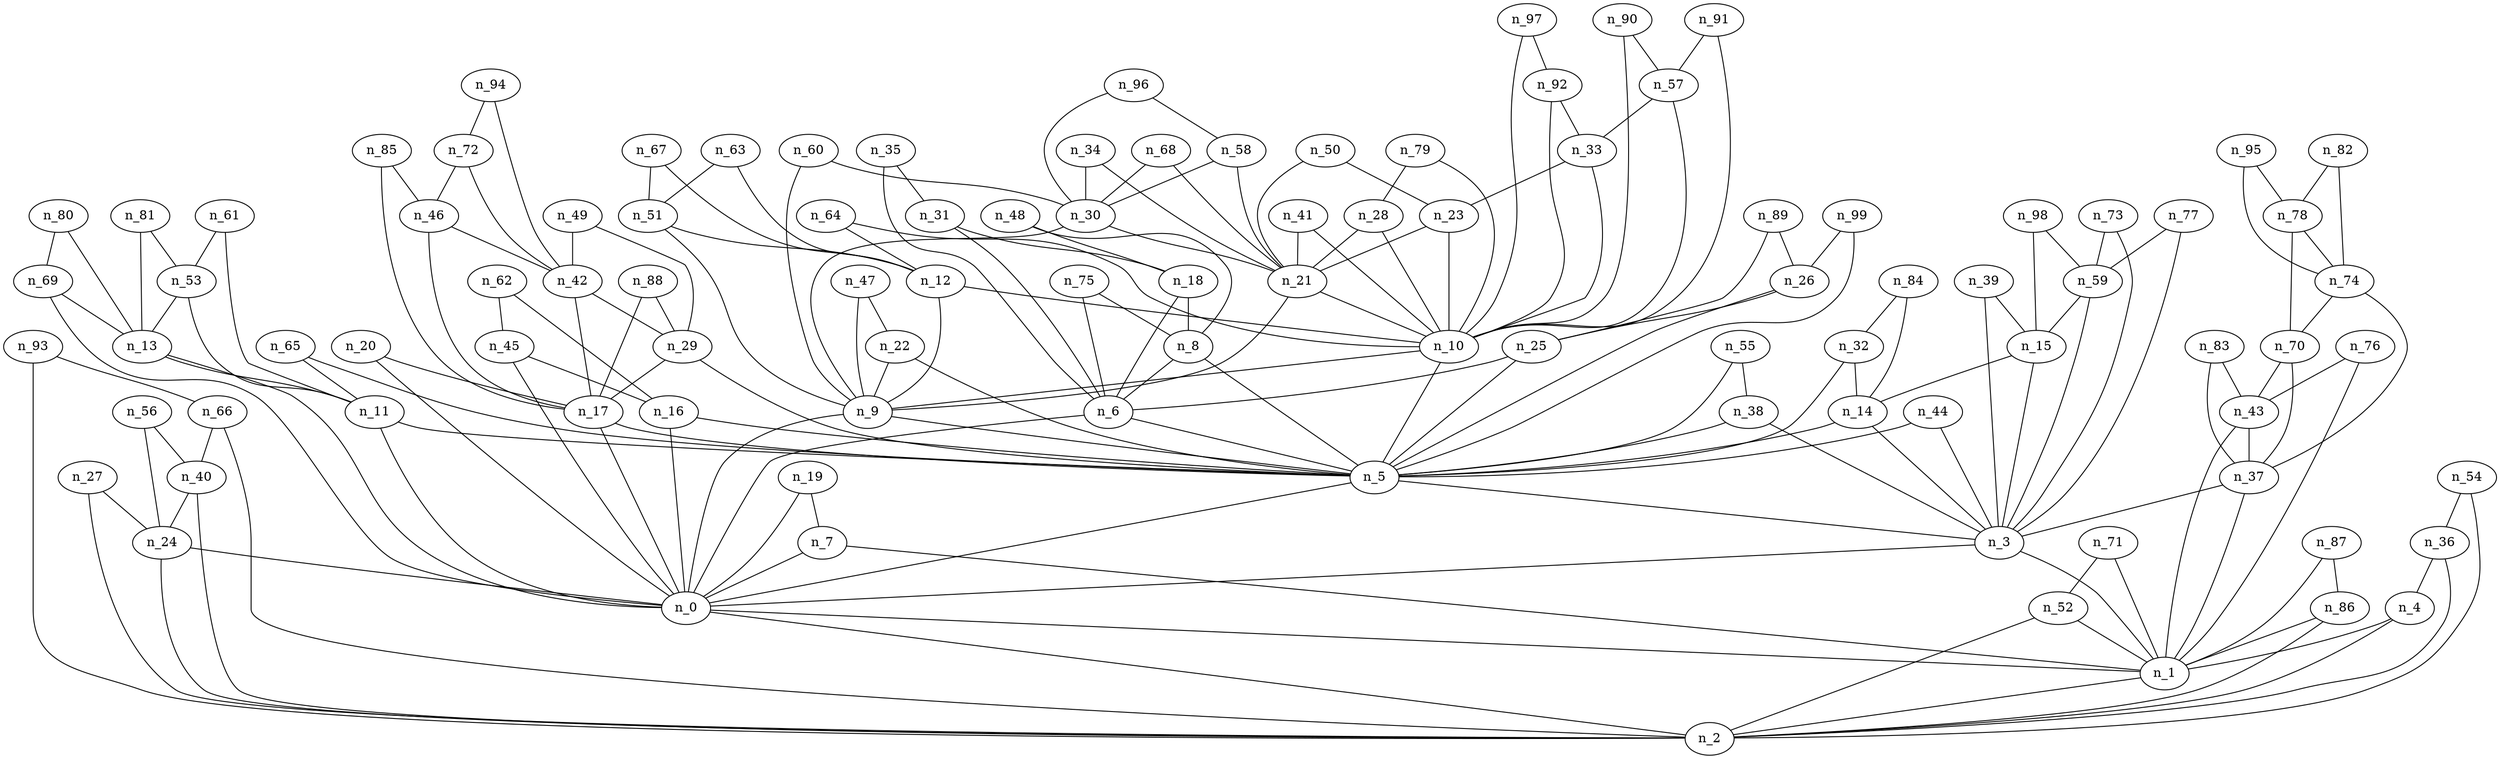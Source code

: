 graph grafoDorogovtsevMendes_100  {
n_0;
n_1;
n_2;
n_3;
n_4;
n_5;
n_6;
n_7;
n_8;
n_9;
n_10;
n_11;
n_12;
n_13;
n_14;
n_15;
n_16;
n_17;
n_18;
n_19;
n_20;
n_21;
n_22;
n_23;
n_24;
n_25;
n_26;
n_27;
n_28;
n_29;
n_30;
n_31;
n_32;
n_33;
n_34;
n_35;
n_36;
n_37;
n_38;
n_39;
n_40;
n_41;
n_42;
n_43;
n_44;
n_45;
n_46;
n_47;
n_48;
n_49;
n_50;
n_51;
n_52;
n_53;
n_54;
n_55;
n_56;
n_57;
n_58;
n_59;
n_60;
n_61;
n_62;
n_63;
n_64;
n_65;
n_66;
n_67;
n_68;
n_69;
n_70;
n_71;
n_72;
n_73;
n_74;
n_75;
n_76;
n_77;
n_78;
n_79;
n_80;
n_81;
n_82;
n_83;
n_84;
n_85;
n_86;
n_87;
n_88;
n_89;
n_90;
n_91;
n_92;
n_93;
n_94;
n_95;
n_96;
n_97;
n_98;
n_99;
n_0 -- n_1;
n_1 -- n_2;
n_2 -- n_0;
n_3 -- n_0;
n_3 -- n_1;
n_4 -- n_1;
n_4 -- n_2;
n_5 -- n_3;
n_5 -- n_0;
n_6 -- n_5;
n_6 -- n_0;
n_7 -- n_0;
n_7 -- n_1;
n_8 -- n_6;
n_8 -- n_5;
n_9 -- n_5;
n_9 -- n_0;
n_10 -- n_9;
n_10 -- n_5;
n_11 -- n_5;
n_11 -- n_0;
n_12 -- n_10;
n_12 -- n_9;
n_13 -- n_11;
n_13 -- n_0;
n_14 -- n_5;
n_14 -- n_3;
n_15 -- n_14;
n_15 -- n_3;
n_16 -- n_5;
n_16 -- n_0;
n_17 -- n_5;
n_17 -- n_0;
n_18 -- n_8;
n_18 -- n_6;
n_19 -- n_7;
n_19 -- n_0;
n_20 -- n_17;
n_20 -- n_0;
n_21 -- n_10;
n_21 -- n_9;
n_22 -- n_9;
n_22 -- n_5;
n_23 -- n_21;
n_23 -- n_10;
n_24 -- n_2;
n_24 -- n_0;
n_25 -- n_6;
n_25 -- n_5;
n_26 -- n_25;
n_26 -- n_5;
n_27 -- n_24;
n_27 -- n_2;
n_28 -- n_21;
n_28 -- n_10;
n_29 -- n_17;
n_29 -- n_5;
n_30 -- n_21;
n_30 -- n_9;
n_31 -- n_18;
n_31 -- n_6;
n_32 -- n_14;
n_32 -- n_5;
n_33 -- n_23;
n_33 -- n_10;
n_34 -- n_30;
n_34 -- n_21;
n_35 -- n_31;
n_35 -- n_6;
n_36 -- n_4;
n_36 -- n_2;
n_37 -- n_3;
n_37 -- n_1;
n_38 -- n_5;
n_38 -- n_3;
n_39 -- n_15;
n_39 -- n_3;
n_40 -- n_24;
n_40 -- n_2;
n_41 -- n_21;
n_41 -- n_10;
n_42 -- n_29;
n_42 -- n_17;
n_43 -- n_37;
n_43 -- n_1;
n_44 -- n_5;
n_44 -- n_3;
n_45 -- n_16;
n_45 -- n_0;
n_46 -- n_42;
n_46 -- n_17;
n_47 -- n_22;
n_47 -- n_9;
n_48 -- n_18;
n_48 -- n_8;
n_49 -- n_42;
n_49 -- n_29;
n_50 -- n_23;
n_50 -- n_21;
n_51 -- n_12;
n_51 -- n_9;
n_52 -- n_1;
n_52 -- n_2;
n_53 -- n_13;
n_53 -- n_11;
n_54 -- n_36;
n_54 -- n_2;
n_55 -- n_38;
n_55 -- n_5;
n_56 -- n_40;
n_56 -- n_24;
n_57 -- n_33;
n_57 -- n_10;
n_58 -- n_30;
n_58 -- n_21;
n_59 -- n_15;
n_59 -- n_3;
n_60 -- n_30;
n_60 -- n_9;
n_61 -- n_53;
n_61 -- n_11;
n_62 -- n_45;
n_62 -- n_16;
n_63 -- n_51;
n_63 -- n_12;
n_64 -- n_12;
n_64 -- n_10;
n_65 -- n_11;
n_65 -- n_5;
n_66 -- n_40;
n_66 -- n_2;
n_67 -- n_51;
n_67 -- n_12;
n_68 -- n_30;
n_68 -- n_21;
n_69 -- n_13;
n_69 -- n_0;
n_70 -- n_43;
n_70 -- n_37;
n_71 -- n_52;
n_71 -- n_1;
n_72 -- n_46;
n_72 -- n_42;
n_73 -- n_59;
n_73 -- n_3;
n_74 -- n_70;
n_74 -- n_37;
n_75 -- n_8;
n_75 -- n_6;
n_76 -- n_43;
n_76 -- n_1;
n_77 -- n_59;
n_77 -- n_3;
n_78 -- n_74;
n_78 -- n_70;
n_79 -- n_28;
n_79 -- n_10;
n_80 -- n_69;
n_80 -- n_13;
n_81 -- n_53;
n_81 -- n_13;
n_82 -- n_78;
n_82 -- n_74;
n_83 -- n_43;
n_83 -- n_37;
n_84 -- n_32;
n_84 -- n_14;
n_85 -- n_46;
n_85 -- n_17;
n_86 -- n_1;
n_86 -- n_2;
n_87 -- n_86;
n_87 -- n_1;
n_88 -- n_29;
n_88 -- n_17;
n_89 -- n_26;
n_89 -- n_25;
n_90 -- n_57;
n_90 -- n_10;
n_91 -- n_57;
n_91 -- n_10;
n_92 -- n_33;
n_92 -- n_10;
n_93 -- n_66;
n_93 -- n_2;
n_94 -- n_72;
n_94 -- n_42;
n_95 -- n_78;
n_95 -- n_74;
n_96 -- n_58;
n_96 -- n_30;
n_97 -- n_92;
n_97 -- n_10;
n_98 -- n_59;
n_98 -- n_15;
n_99 -- n_26;
n_99 -- n_5;
}